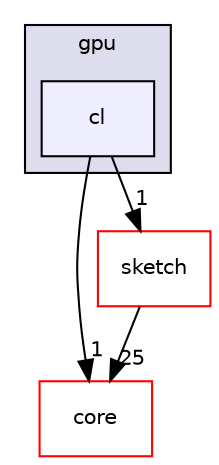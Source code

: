 digraph "arm_compute/dynamic_fusion/runtime/gpu/cl" {
  compound=true
  node [ fontsize="10", fontname="Helvetica"];
  edge [ labelfontsize="10", labelfontname="Helvetica"];
  subgraph clusterdir_485ba8647c3bd503ef2d0e67a8a39603 {
    graph [ bgcolor="#ddddee", pencolor="black", label="gpu" fontname="Helvetica", fontsize="10", URL="dir_485ba8647c3bd503ef2d0e67a8a39603.xhtml"]
  dir_64e8b30854975a52aebc2f52e8c7bb08 [shape=box, label="cl", style="filled", fillcolor="#eeeeff", pencolor="black", URL="dir_64e8b30854975a52aebc2f52e8c7bb08.xhtml"];
  }
  dir_1fb090f0c6070330bfaccc4236d3ca0d [shape=box label="core" fillcolor="white" style="filled" color="red" URL="dir_1fb090f0c6070330bfaccc4236d3ca0d.xhtml"];
  dir_3259c0fb095abc99930fe6844d6dd442 [shape=box label="sketch" fillcolor="white" style="filled" color="red" URL="dir_3259c0fb095abc99930fe6844d6dd442.xhtml"];
  dir_64e8b30854975a52aebc2f52e8c7bb08->dir_1fb090f0c6070330bfaccc4236d3ca0d [headlabel="1", labeldistance=1.5 headhref="dir_000056_000001.xhtml"];
  dir_64e8b30854975a52aebc2f52e8c7bb08->dir_3259c0fb095abc99930fe6844d6dd442 [headlabel="1", labeldistance=1.5 headhref="dir_000056_000057.xhtml"];
  dir_3259c0fb095abc99930fe6844d6dd442->dir_1fb090f0c6070330bfaccc4236d3ca0d [headlabel="25", labeldistance=1.5 headhref="dir_000057_000001.xhtml"];
}
